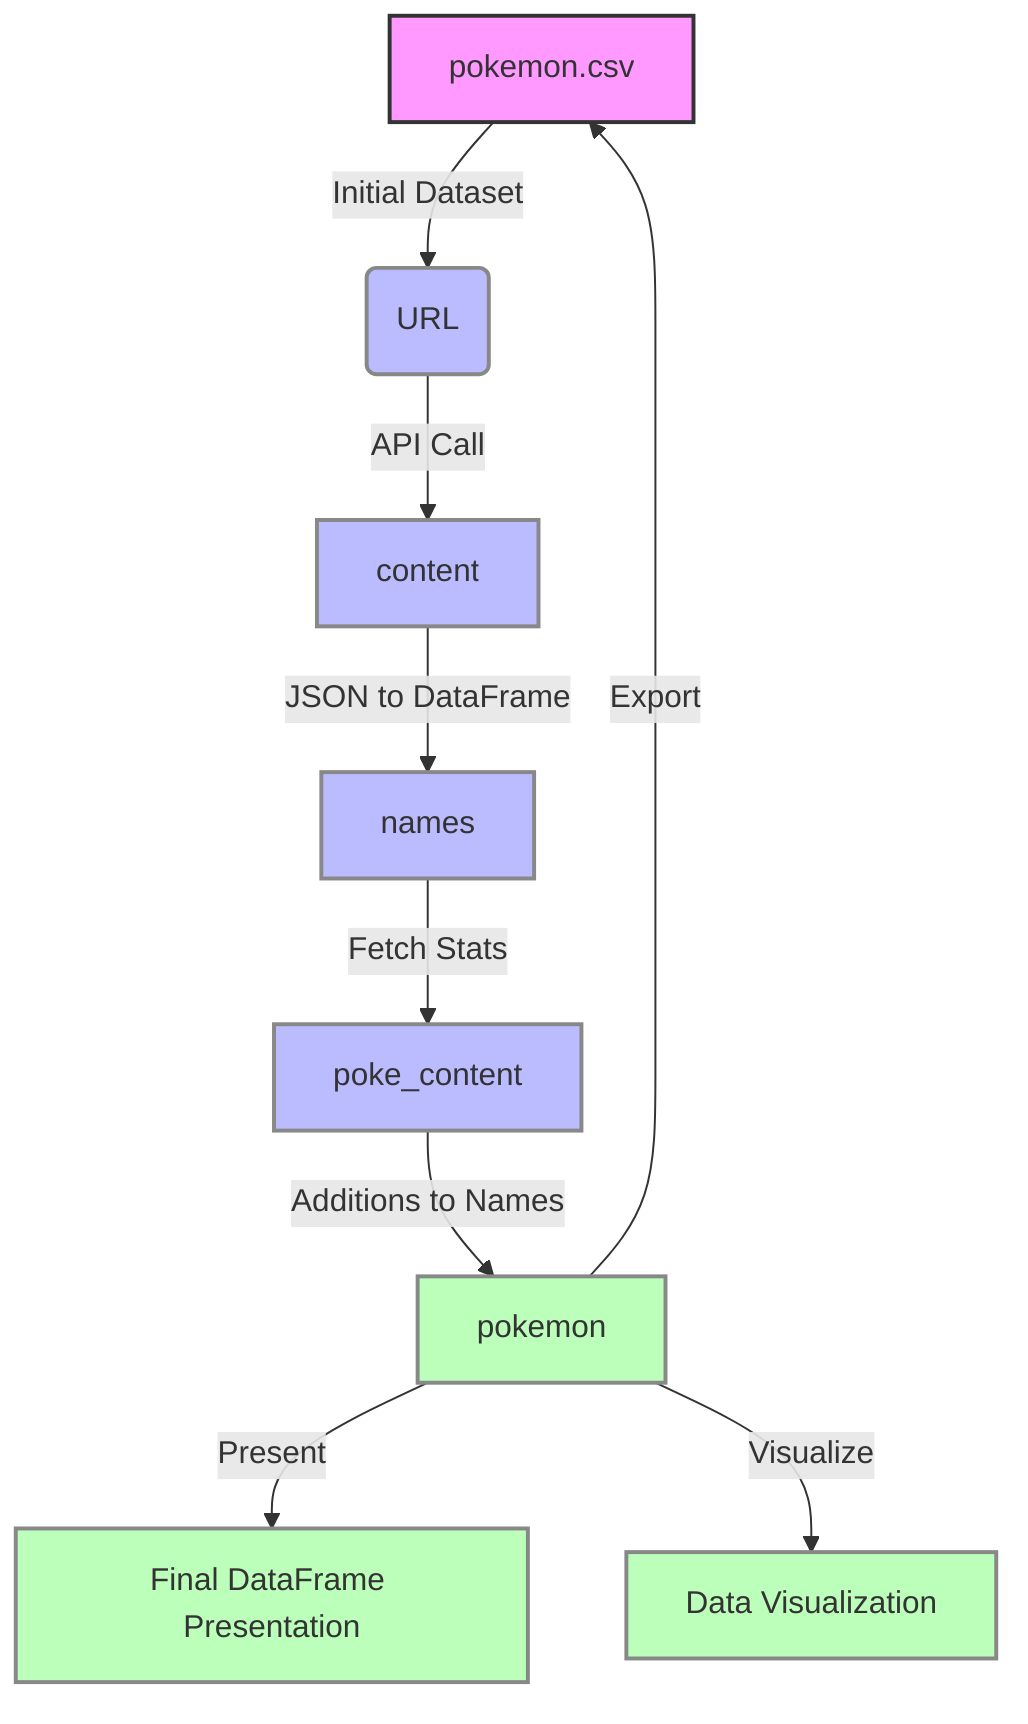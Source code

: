 %% This diagram represents the data workflow of a Jupyter Notebook analyzing Pokemon data.

flowchart TD
    %% Define the initial data source node
    A[pokemon.csv] -->|Initial Dataset| B(URL)
    %% Define API Call
    B -->|API Call| C[content]
    
    %% API Response to DataFrame of names
    C -->|JSON to DataFrame| D[names]
    
    %% Detailed API Calls for stats
    D -->|Fetch Stats| E[poke_content]
    
    %% Merge data to create final dataframe
    E -->|Additions to Names| F[pokemon]
    
    %% Final Dataset
    F -->|Export| A
    F -->|Present| G[Final DataFrame Presentation]
    F -->|Visualize| H[Data Visualization]

    %% Comments
    classDef dataSource fill:#f9f,stroke:#333,stroke-width:2px;
    classDef dataProcess fill:#bbf,stroke:#888,stroke-width:2px;
    classDef output fill:#bfb,stroke:#888,stroke-width:2px;

    class A dataSource;
    class B,C,D,E dataProcess;
    class F,G,H output;
